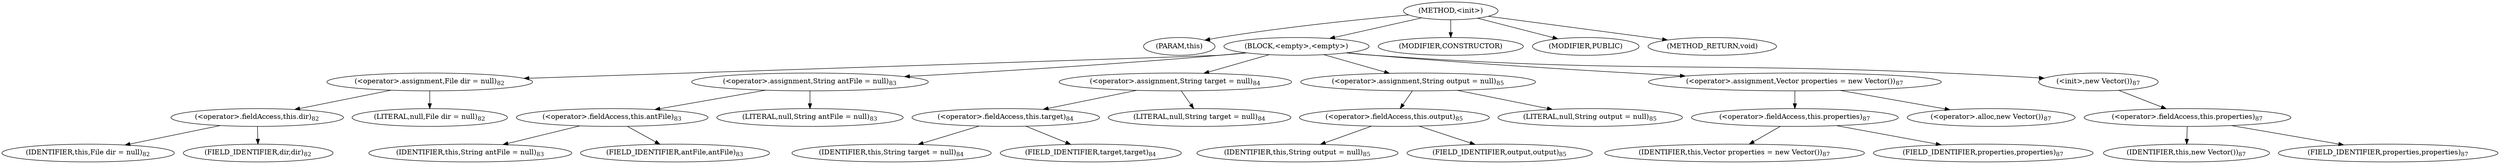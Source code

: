 digraph "&lt;init&gt;" {  
"641" [label = <(METHOD,&lt;init&gt;)> ]
"642" [label = <(PARAM,this)> ]
"643" [label = <(BLOCK,&lt;empty&gt;,&lt;empty&gt;)> ]
"644" [label = <(&lt;operator&gt;.assignment,File dir = null)<SUB>82</SUB>> ]
"645" [label = <(&lt;operator&gt;.fieldAccess,this.dir)<SUB>82</SUB>> ]
"646" [label = <(IDENTIFIER,this,File dir = null)<SUB>82</SUB>> ]
"647" [label = <(FIELD_IDENTIFIER,dir,dir)<SUB>82</SUB>> ]
"648" [label = <(LITERAL,null,File dir = null)<SUB>82</SUB>> ]
"649" [label = <(&lt;operator&gt;.assignment,String antFile = null)<SUB>83</SUB>> ]
"650" [label = <(&lt;operator&gt;.fieldAccess,this.antFile)<SUB>83</SUB>> ]
"651" [label = <(IDENTIFIER,this,String antFile = null)<SUB>83</SUB>> ]
"652" [label = <(FIELD_IDENTIFIER,antFile,antFile)<SUB>83</SUB>> ]
"653" [label = <(LITERAL,null,String antFile = null)<SUB>83</SUB>> ]
"654" [label = <(&lt;operator&gt;.assignment,String target = null)<SUB>84</SUB>> ]
"655" [label = <(&lt;operator&gt;.fieldAccess,this.target)<SUB>84</SUB>> ]
"656" [label = <(IDENTIFIER,this,String target = null)<SUB>84</SUB>> ]
"657" [label = <(FIELD_IDENTIFIER,target,target)<SUB>84</SUB>> ]
"658" [label = <(LITERAL,null,String target = null)<SUB>84</SUB>> ]
"659" [label = <(&lt;operator&gt;.assignment,String output = null)<SUB>85</SUB>> ]
"660" [label = <(&lt;operator&gt;.fieldAccess,this.output)<SUB>85</SUB>> ]
"661" [label = <(IDENTIFIER,this,String output = null)<SUB>85</SUB>> ]
"662" [label = <(FIELD_IDENTIFIER,output,output)<SUB>85</SUB>> ]
"663" [label = <(LITERAL,null,String output = null)<SUB>85</SUB>> ]
"664" [label = <(&lt;operator&gt;.assignment,Vector properties = new Vector())<SUB>87</SUB>> ]
"665" [label = <(&lt;operator&gt;.fieldAccess,this.properties)<SUB>87</SUB>> ]
"666" [label = <(IDENTIFIER,this,Vector properties = new Vector())<SUB>87</SUB>> ]
"667" [label = <(FIELD_IDENTIFIER,properties,properties)<SUB>87</SUB>> ]
"668" [label = <(&lt;operator&gt;.alloc,new Vector())<SUB>87</SUB>> ]
"669" [label = <(&lt;init&gt;,new Vector())<SUB>87</SUB>> ]
"670" [label = <(&lt;operator&gt;.fieldAccess,this.properties)<SUB>87</SUB>> ]
"671" [label = <(IDENTIFIER,this,new Vector())<SUB>87</SUB>> ]
"672" [label = <(FIELD_IDENTIFIER,properties,properties)<SUB>87</SUB>> ]
"673" [label = <(MODIFIER,CONSTRUCTOR)> ]
"674" [label = <(MODIFIER,PUBLIC)> ]
"675" [label = <(METHOD_RETURN,void)> ]
  "641" -> "642" 
  "641" -> "643" 
  "641" -> "673" 
  "641" -> "674" 
  "641" -> "675" 
  "643" -> "644" 
  "643" -> "649" 
  "643" -> "654" 
  "643" -> "659" 
  "643" -> "664" 
  "643" -> "669" 
  "644" -> "645" 
  "644" -> "648" 
  "645" -> "646" 
  "645" -> "647" 
  "649" -> "650" 
  "649" -> "653" 
  "650" -> "651" 
  "650" -> "652" 
  "654" -> "655" 
  "654" -> "658" 
  "655" -> "656" 
  "655" -> "657" 
  "659" -> "660" 
  "659" -> "663" 
  "660" -> "661" 
  "660" -> "662" 
  "664" -> "665" 
  "664" -> "668" 
  "665" -> "666" 
  "665" -> "667" 
  "669" -> "670" 
  "670" -> "671" 
  "670" -> "672" 
}
